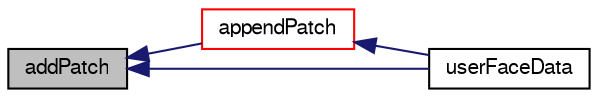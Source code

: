 digraph "addPatch"
{
  bgcolor="transparent";
  edge [fontname="FreeSans",fontsize="10",labelfontname="FreeSans",labelfontsize="10"];
  node [fontname="FreeSans",fontsize="10",shape=record];
  rankdir="LR";
  Node10285 [label="addPatch",height=0.2,width=0.4,color="black", fillcolor="grey75", style="filled", fontcolor="black"];
  Node10285 -> Node10286 [dir="back",color="midnightblue",fontsize="10",style="solid",fontname="FreeSans"];
  Node10286 [label="appendPatch",height=0.2,width=0.4,color="red",URL="$a24662.html#afe45e132b7f6aa140c47d16ee3bc3cd5",tooltip="Helper:append patch to end of mesh. "];
  Node10286 -> Node10290 [dir="back",color="midnightblue",fontsize="10",style="solid",fontname="FreeSans"];
  Node10290 [label="userFaceData",height=0.2,width=0.4,color="black",URL="$a24662.html#a2cb6efa4184bedfbed60b069881c26a3"];
  Node10285 -> Node10290 [dir="back",color="midnightblue",fontsize="10",style="solid",fontname="FreeSans"];
}
